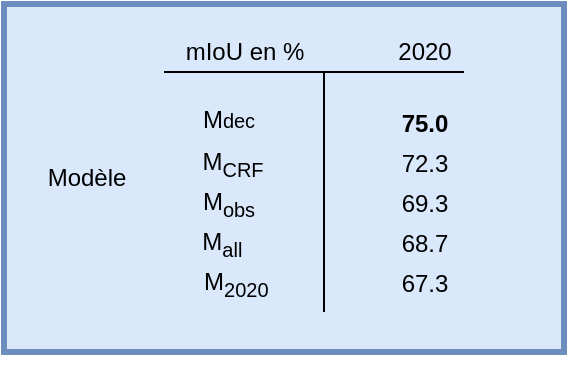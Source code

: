 <mxfile version="15.2.5" type="device"><diagram id="Q2tXcFmhulNJT2mUu70Q" name="Page-1"><mxGraphModel dx="450" dy="248" grid="1" gridSize="10" guides="1" tooltips="1" connect="1" arrows="1" fold="1" page="0" pageScale="1" pageWidth="827" pageHeight="1169" math="0" shadow="0"><root><mxCell id="0"/><mxCell id="1" parent="0"/><mxCell id="dAJbB3b-zwiPBvrVKV_J-23" value="" style="rounded=0;whiteSpace=wrap;html=1;labelBackgroundColor=none;strokeColor=#6c8ebf;strokeWidth=3;fillColor=#dae8fc;" parent="1" vertex="1"><mxGeometry x="70" y="126" width="280" height="174" as="geometry"/></mxCell><mxCell id="dAJbB3b-zwiPBvrVKV_J-1" value="Modèle" style="text;html=1;align=center;verticalAlign=middle;resizable=0;points=[];autosize=1;strokeColor=none;" parent="1" vertex="1"><mxGeometry x="86" y="203" width="50" height="20" as="geometry"/></mxCell><mxCell id="dAJbB3b-zwiPBvrVKV_J-7" value="&amp;nbsp;&amp;nbsp;&amp;nbsp; M&lt;sub&gt;all&lt;/sub&gt;" style="text;html=1;align=center;verticalAlign=middle;resizable=0;points=[];autosize=1;strokeColor=none;" parent="1" vertex="1"><mxGeometry x="147" y="236" width="50" height="20" as="geometry"/></mxCell><mxCell id="dAJbB3b-zwiPBvrVKV_J-15" value="&lt;b&gt;75.0&lt;/b&gt;" style="text;html=1;align=center;verticalAlign=middle;resizable=0;points=[];autosize=1;fillColor=#dae8fc;strokeWidth=2;" parent="1" vertex="1"><mxGeometry x="260" y="176" width="40" height="20" as="geometry"/></mxCell><mxCell id="dAJbB3b-zwiPBvrVKV_J-17" value="mIoU en %" style="text;html=1;align=center;verticalAlign=middle;resizable=0;points=[];autosize=1;strokeColor=none;" parent="1" vertex="1"><mxGeometry x="155" y="140" width="70" height="20" as="geometry"/></mxCell><mxCell id="dAJbB3b-zwiPBvrVKV_J-24" value="" style="endArrow=none;html=1;fontColor=#FF3333;" parent="1" edge="1"><mxGeometry width="50" height="50" relative="1" as="geometry"><mxPoint x="230" y="280" as="sourcePoint"/><mxPoint x="230" y="160" as="targetPoint"/></mxGeometry></mxCell><mxCell id="t_Epl60UzwiuoRET6TV3-1" value="&lt;div&gt;M&lt;span style=&quot;font-size: 10px&quot;&gt;dec&lt;/span&gt;&lt;/div&gt;" style="text;html=1;align=center;verticalAlign=middle;resizable=0;points=[];autosize=1;strokeColor=none;" parent="1" vertex="1"><mxGeometry x="162" y="174" width="40" height="20" as="geometry"/></mxCell><mxCell id="t_Epl60UzwiuoRET6TV3-6" value="69.3" style="text;html=1;align=center;verticalAlign=middle;resizable=0;points=[];autosize=1;fillColor=#dae8fc;strokeWidth=2;" parent="1" vertex="1"><mxGeometry x="260" y="216" width="40" height="20" as="geometry"/></mxCell><mxCell id="dAJbB3b-zwiPBvrVKV_J-4" value="&lt;div&gt;2020&lt;/div&gt;" style="text;html=1;align=center;verticalAlign=middle;resizable=0;points=[];autosize=1;strokeColor=none;" parent="1" vertex="1"><mxGeometry x="260" y="140" width="40" height="20" as="geometry"/></mxCell><mxCell id="ISqzlExrCAHjaw9iDG5P-1" value="" style="endArrow=none;html=1;fontColor=#FF3333;entryX=1;entryY=1;entryDx=0;entryDy=0;entryPerimeter=0;" parent="1" target="dAJbB3b-zwiPBvrVKV_J-4" edge="1"><mxGeometry width="50" height="50" relative="1" as="geometry"><mxPoint x="150" y="160" as="sourcePoint"/><mxPoint x="450" y="160" as="targetPoint"/></mxGeometry></mxCell><mxCell id="ImzL886X6ptrXtFQuCE0-1" style="edgeStyle=orthogonalEdgeStyle;rounded=0;orthogonalLoop=1;jettySize=auto;html=1;exitX=0.5;exitY=1;exitDx=0;exitDy=0;fontColor=#7EA6E0;" parent="1" source="dAJbB3b-zwiPBvrVKV_J-23" target="dAJbB3b-zwiPBvrVKV_J-23" edge="1"><mxGeometry relative="1" as="geometry"/></mxCell><mxCell id="-tLyaUybvQ7rx0cc85yT-1" value="&lt;div&gt;M&lt;sub&gt;obs&lt;/sub&gt;&lt;/div&gt;" style="text;html=1;align=center;verticalAlign=middle;resizable=0;points=[];autosize=1;strokeColor=none;" parent="1" vertex="1"><mxGeometry x="162" y="216" width="40" height="20" as="geometry"/></mxCell><mxCell id="-tLyaUybvQ7rx0cc85yT-2" value="68.7" style="text;html=1;align=center;verticalAlign=middle;resizable=0;points=[];autosize=1;fillColor=#dae8fc;strokeWidth=2;" parent="1" vertex="1"><mxGeometry x="260" y="236" width="40" height="20" as="geometry"/></mxCell><mxCell id="-tLyaUybvQ7rx0cc85yT-3" value="72.3" style="text;html=1;align=center;verticalAlign=middle;resizable=0;points=[];autosize=1;fillColor=#dae8fc;strokeWidth=2;" parent="1" vertex="1"><mxGeometry x="260" y="196" width="40" height="20" as="geometry"/></mxCell><mxCell id="-tLyaUybvQ7rx0cc85yT-4" value="&lt;div&gt;M&lt;sub&gt;CRF&lt;/sub&gt;&lt;/div&gt;" style="text;html=1;align=center;verticalAlign=middle;resizable=0;points=[];autosize=1;strokeColor=none;" parent="1" vertex="1"><mxGeometry x="159" y="196" width="50" height="20" as="geometry"/></mxCell><mxCell id="iaSD5nz9UkKxcfELCbBD-1" value="&amp;nbsp;&amp;nbsp;&amp;nbsp; M&lt;sub&gt;2020&lt;/sub&gt;" style="text;html=1;align=center;verticalAlign=middle;resizable=0;points=[];autosize=1;strokeColor=none;" vertex="1" parent="1"><mxGeometry x="149" y="256" width="60" height="20" as="geometry"/></mxCell><mxCell id="iaSD5nz9UkKxcfELCbBD-2" value="67.3" style="text;html=1;align=center;verticalAlign=middle;resizable=0;points=[];autosize=1;fillColor=#dae8fc;strokeWidth=2;" vertex="1" parent="1"><mxGeometry x="260" y="256" width="40" height="20" as="geometry"/></mxCell></root></mxGraphModel></diagram></mxfile>